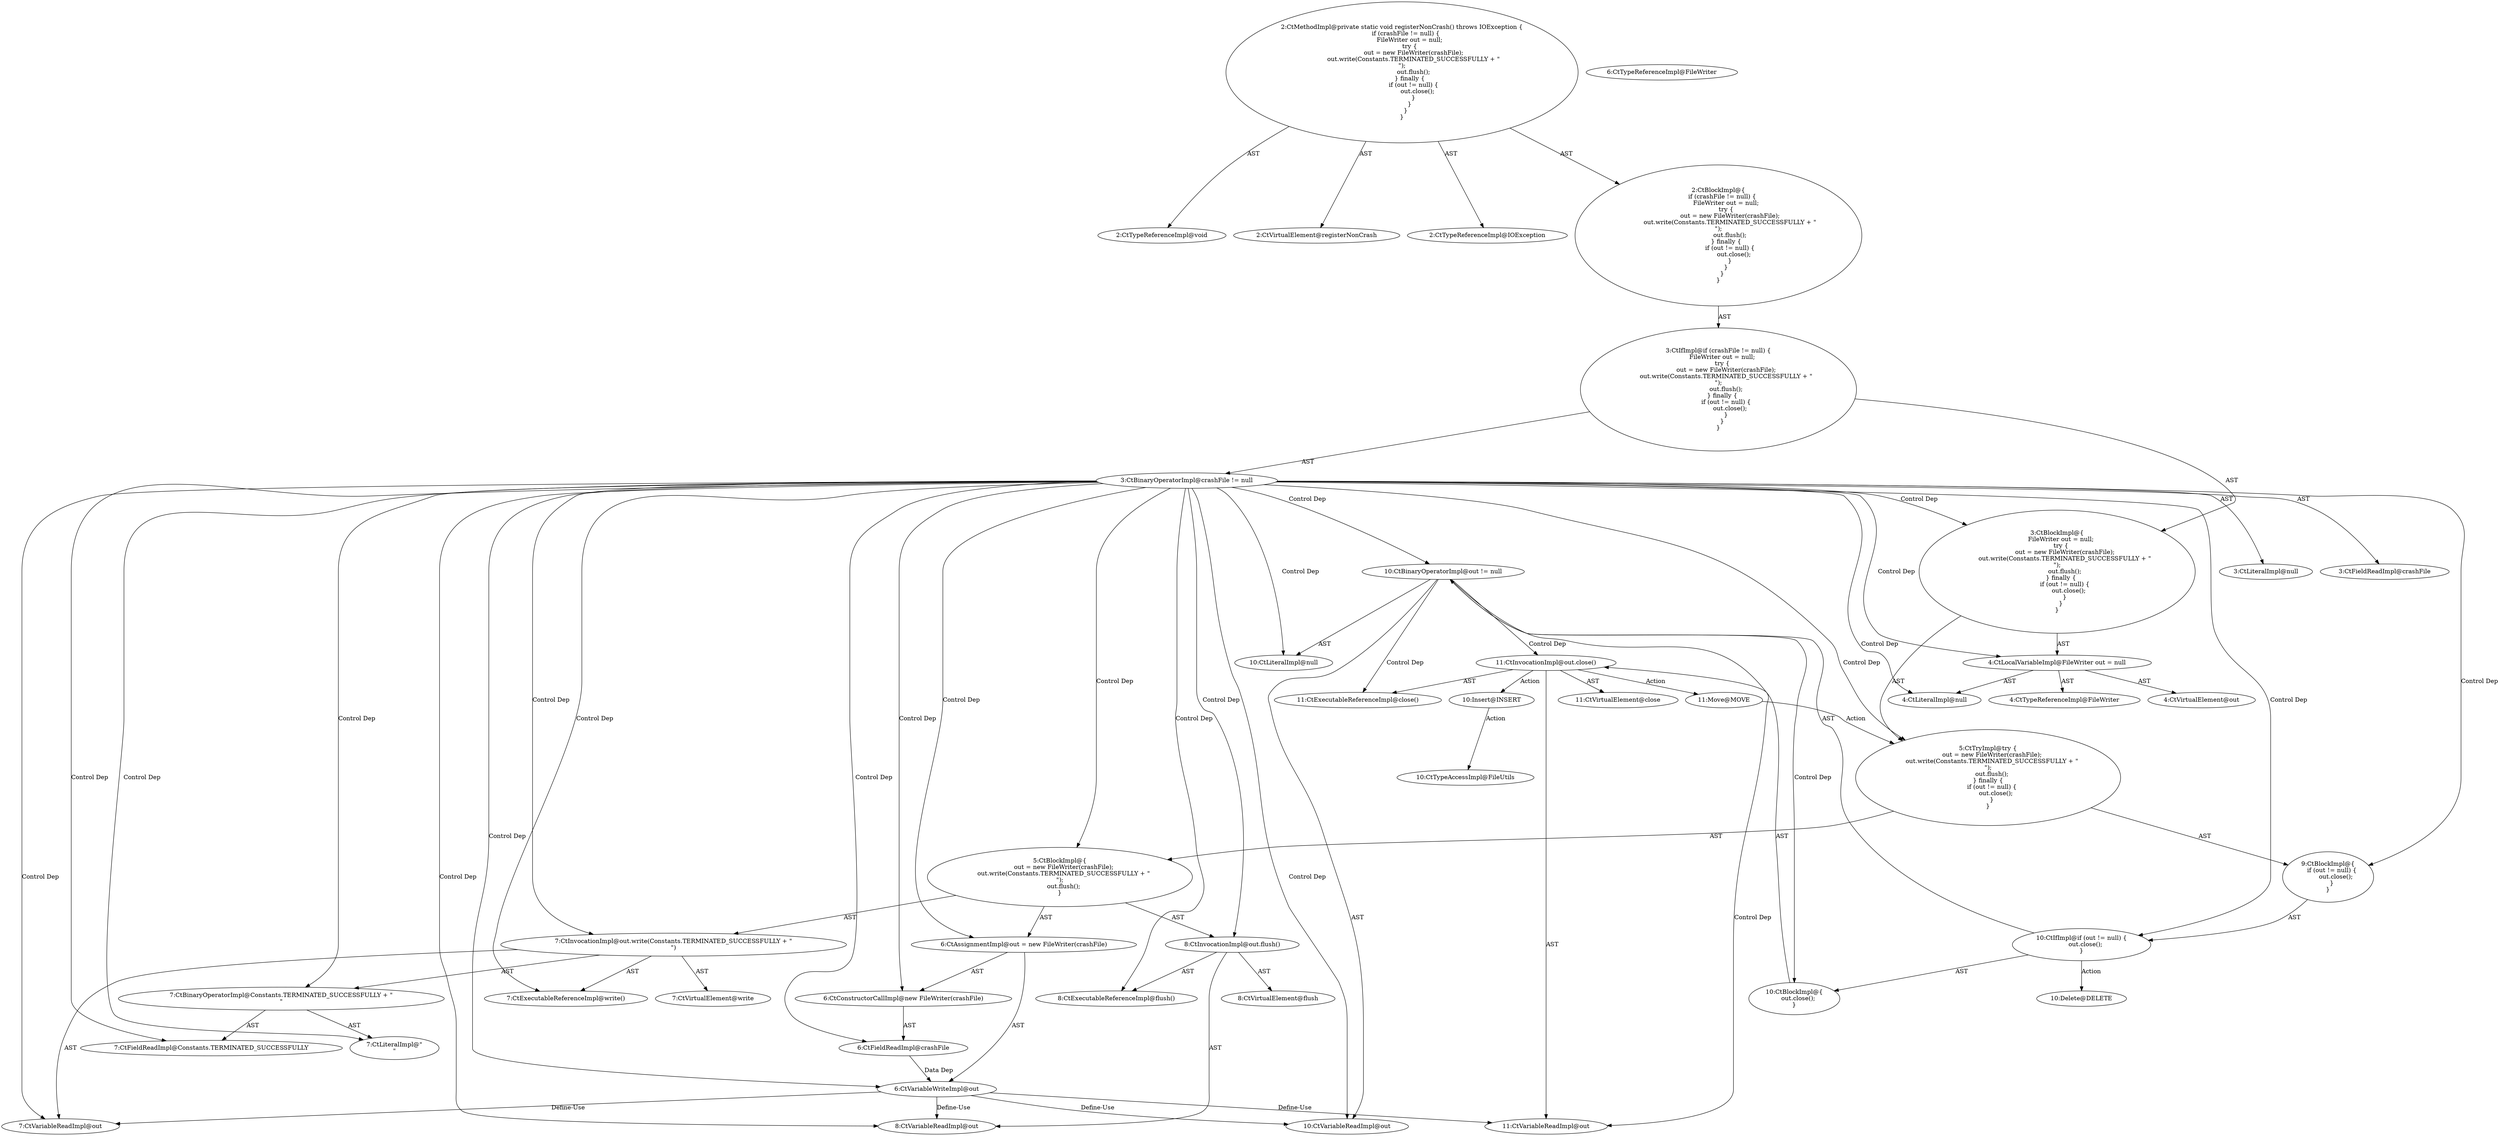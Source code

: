 digraph "registerNonCrash#?" {
0 [label="2:CtTypeReferenceImpl@void" shape=ellipse]
1 [label="2:CtVirtualElement@registerNonCrash" shape=ellipse]
2 [label="2:CtTypeReferenceImpl@IOException" shape=ellipse]
3 [label="3:CtFieldReadImpl@crashFile" shape=ellipse]
4 [label="3:CtLiteralImpl@null" shape=ellipse]
5 [label="3:CtBinaryOperatorImpl@crashFile != null" shape=ellipse]
6 [label="4:CtTypeReferenceImpl@FileWriter" shape=ellipse]
7 [label="4:CtLiteralImpl@null" shape=ellipse]
8 [label="4:CtVirtualElement@out" shape=ellipse]
9 [label="4:CtLocalVariableImpl@FileWriter out = null" shape=ellipse]
10 [label="6:CtVariableWriteImpl@out" shape=ellipse]
11 [label="6:CtTypeReferenceImpl@FileWriter" shape=ellipse]
12 [label="6:CtFieldReadImpl@crashFile" shape=ellipse]
13 [label="6:CtConstructorCallImpl@new FileWriter(crashFile)" shape=ellipse]
14 [label="6:CtAssignmentImpl@out = new FileWriter(crashFile)" shape=ellipse]
15 [label="7:CtExecutableReferenceImpl@write()" shape=ellipse]
16 [label="7:CtVirtualElement@write" shape=ellipse]
17 [label="7:CtVariableReadImpl@out" shape=ellipse]
18 [label="7:CtFieldReadImpl@Constants.TERMINATED_SUCCESSFULLY" shape=ellipse]
19 [label="7:CtLiteralImpl@\"\n\"" shape=ellipse]
20 [label="7:CtBinaryOperatorImpl@Constants.TERMINATED_SUCCESSFULLY + \"\n\"" shape=ellipse]
21 [label="7:CtInvocationImpl@out.write(Constants.TERMINATED_SUCCESSFULLY + \"\n\")" shape=ellipse]
22 [label="8:CtExecutableReferenceImpl@flush()" shape=ellipse]
23 [label="8:CtVirtualElement@flush" shape=ellipse]
24 [label="8:CtVariableReadImpl@out" shape=ellipse]
25 [label="8:CtInvocationImpl@out.flush()" shape=ellipse]
26 [label="5:CtBlockImpl@\{
    out = new FileWriter(crashFile);
    out.write(Constants.TERMINATED_SUCCESSFULLY + \"\n\");
    out.flush();
\}" shape=ellipse]
27 [label="10:CtVariableReadImpl@out" shape=ellipse]
28 [label="10:CtLiteralImpl@null" shape=ellipse]
29 [label="10:CtBinaryOperatorImpl@out != null" shape=ellipse]
30 [label="11:CtExecutableReferenceImpl@close()" shape=ellipse]
31 [label="11:CtVirtualElement@close" shape=ellipse]
32 [label="11:CtVariableReadImpl@out" shape=ellipse]
33 [label="11:CtInvocationImpl@out.close()" shape=ellipse]
34 [label="10:CtBlockImpl@\{
    out.close();
\}" shape=ellipse]
35 [label="10:CtIfImpl@if (out != null) \{
    out.close();
\}" shape=ellipse]
36 [label="9:CtBlockImpl@\{
    if (out != null) \{
        out.close();
    \}
\}" shape=ellipse]
37 [label="5:CtTryImpl@try \{
    out = new FileWriter(crashFile);
    out.write(Constants.TERMINATED_SUCCESSFULLY + \"\n\");
    out.flush();
\} finally \{
    if (out != null) \{
        out.close();
    \}
\}" shape=ellipse]
38 [label="3:CtBlockImpl@\{
    FileWriter out = null;
    try \{
        out = new FileWriter(crashFile);
        out.write(Constants.TERMINATED_SUCCESSFULLY + \"\n\");
        out.flush();
    \} finally \{
        if (out != null) \{
            out.close();
        \}
    \}
\}" shape=ellipse]
39 [label="3:CtIfImpl@if (crashFile != null) \{
    FileWriter out = null;
    try \{
        out = new FileWriter(crashFile);
        out.write(Constants.TERMINATED_SUCCESSFULLY + \"\n\");
        out.flush();
    \} finally \{
        if (out != null) \{
            out.close();
        \}
    \}
\}" shape=ellipse]
40 [label="2:CtBlockImpl@\{
    if (crashFile != null) \{
        FileWriter out = null;
        try \{
            out = new FileWriter(crashFile);
            out.write(Constants.TERMINATED_SUCCESSFULLY + \"\n\");
            out.flush();
        \} finally \{
            if (out != null) \{
                out.close();
            \}
        \}
    \}
\}" shape=ellipse]
41 [label="2:CtMethodImpl@private static void registerNonCrash() throws IOException \{
    if (crashFile != null) \{
        FileWriter out = null;
        try \{
            out = new FileWriter(crashFile);
            out.write(Constants.TERMINATED_SUCCESSFULLY + \"\n\");
            out.flush();
        \} finally \{
            if (out != null) \{
                out.close();
            \}
        \}
    \}
\}" shape=ellipse]
42 [label="10:Delete@DELETE" shape=ellipse]
43 [label="10:Insert@INSERT" shape=ellipse]
44 [label="10:CtTypeAccessImpl@FileUtils" shape=ellipse]
45 [label="11:Move@MOVE" shape=ellipse]
5 -> 3 [label="AST"];
5 -> 4 [label="AST"];
5 -> 38 [label="Control Dep"];
5 -> 9 [label="Control Dep"];
5 -> 7 [label="Control Dep"];
5 -> 37 [label="Control Dep"];
5 -> 26 [label="Control Dep"];
5 -> 14 [label="Control Dep"];
5 -> 10 [label="Control Dep"];
5 -> 13 [label="Control Dep"];
5 -> 12 [label="Control Dep"];
5 -> 21 [label="Control Dep"];
5 -> 15 [label="Control Dep"];
5 -> 17 [label="Control Dep"];
5 -> 20 [label="Control Dep"];
5 -> 18 [label="Control Dep"];
5 -> 19 [label="Control Dep"];
5 -> 25 [label="Control Dep"];
5 -> 22 [label="Control Dep"];
5 -> 24 [label="Control Dep"];
5 -> 36 [label="Control Dep"];
5 -> 35 [label="Control Dep"];
5 -> 29 [label="Control Dep"];
5 -> 27 [label="Control Dep"];
5 -> 28 [label="Control Dep"];
9 -> 8 [label="AST"];
9 -> 6 [label="AST"];
9 -> 7 [label="AST"];
10 -> 17 [label="Define-Use"];
10 -> 24 [label="Define-Use"];
10 -> 27 [label="Define-Use"];
10 -> 32 [label="Define-Use"];
12 -> 10 [label="Data Dep"];
13 -> 12 [label="AST"];
14 -> 10 [label="AST"];
14 -> 13 [label="AST"];
20 -> 18 [label="AST"];
20 -> 19 [label="AST"];
21 -> 16 [label="AST"];
21 -> 17 [label="AST"];
21 -> 15 [label="AST"];
21 -> 20 [label="AST"];
25 -> 23 [label="AST"];
25 -> 24 [label="AST"];
25 -> 22 [label="AST"];
26 -> 14 [label="AST"];
26 -> 21 [label="AST"];
26 -> 25 [label="AST"];
29 -> 27 [label="AST"];
29 -> 28 [label="AST"];
29 -> 34 [label="Control Dep"];
29 -> 33 [label="Control Dep"];
29 -> 30 [label="Control Dep"];
29 -> 32 [label="Control Dep"];
33 -> 31 [label="AST"];
33 -> 32 [label="AST"];
33 -> 30 [label="AST"];
33 -> 43 [label="Action"];
33 -> 45 [label="Action"];
34 -> 33 [label="AST"];
35 -> 29 [label="AST"];
35 -> 34 [label="AST"];
35 -> 42 [label="Action"];
36 -> 35 [label="AST"];
37 -> 26 [label="AST"];
37 -> 36 [label="AST"];
38 -> 9 [label="AST"];
38 -> 37 [label="AST"];
39 -> 5 [label="AST"];
39 -> 38 [label="AST"];
40 -> 39 [label="AST"];
41 -> 1 [label="AST"];
41 -> 0 [label="AST"];
41 -> 2 [label="AST"];
41 -> 40 [label="AST"];
43 -> 44 [label="Action"];
45 -> 37 [label="Action"];
}